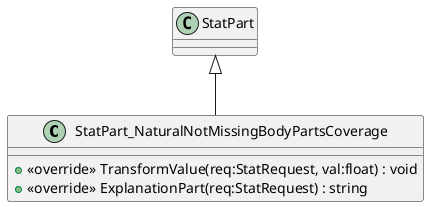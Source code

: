 @startuml
class StatPart_NaturalNotMissingBodyPartsCoverage {
    + <<override>> TransformValue(req:StatRequest, val:float) : void
    + <<override>> ExplanationPart(req:StatRequest) : string
}
StatPart <|-- StatPart_NaturalNotMissingBodyPartsCoverage
@enduml
